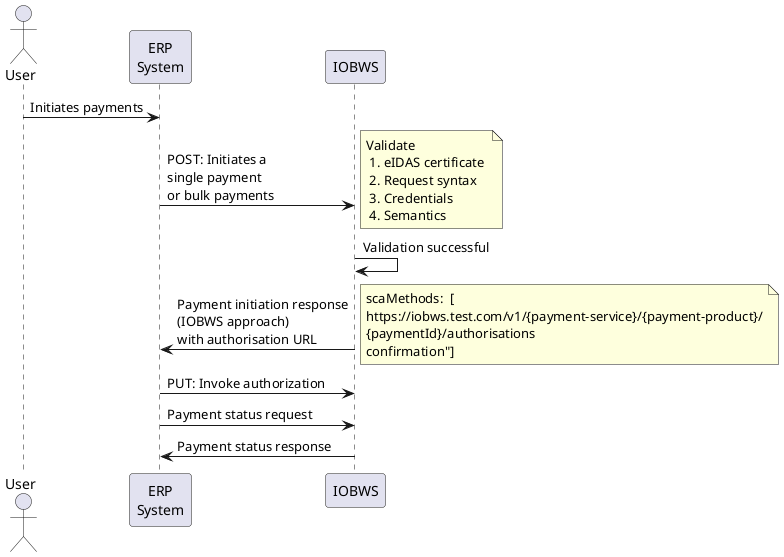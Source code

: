 @startuml

actor User
participant "ERP\nSystem" as ERP

User -> ERP: Initiates payments
ERP -> IOBWS: POST: Initiates a\nsingle payment\nor bulk payments
note right: Validate \n 1. eIDAS certificate \n 2. Request syntax \n 3. Credentials \n 4. Semantics
IOBWS -> IOBWS: Validation successful
ERP <- IOBWS: Payment initiation response\n(IOBWS approach)\nwith authorisation URL
note right: scaMethods:  [\nhttps://iobws.test.com/v1/{payment-service}/{payment-product}/\n{paymentId}/authorisations\nconfirmation"]
ERP -> IOBWS: PUT: Invoke authorization
ERP -> IOBWS: Payment status request
ERP <- IOBWS: Payment status response

@enduml